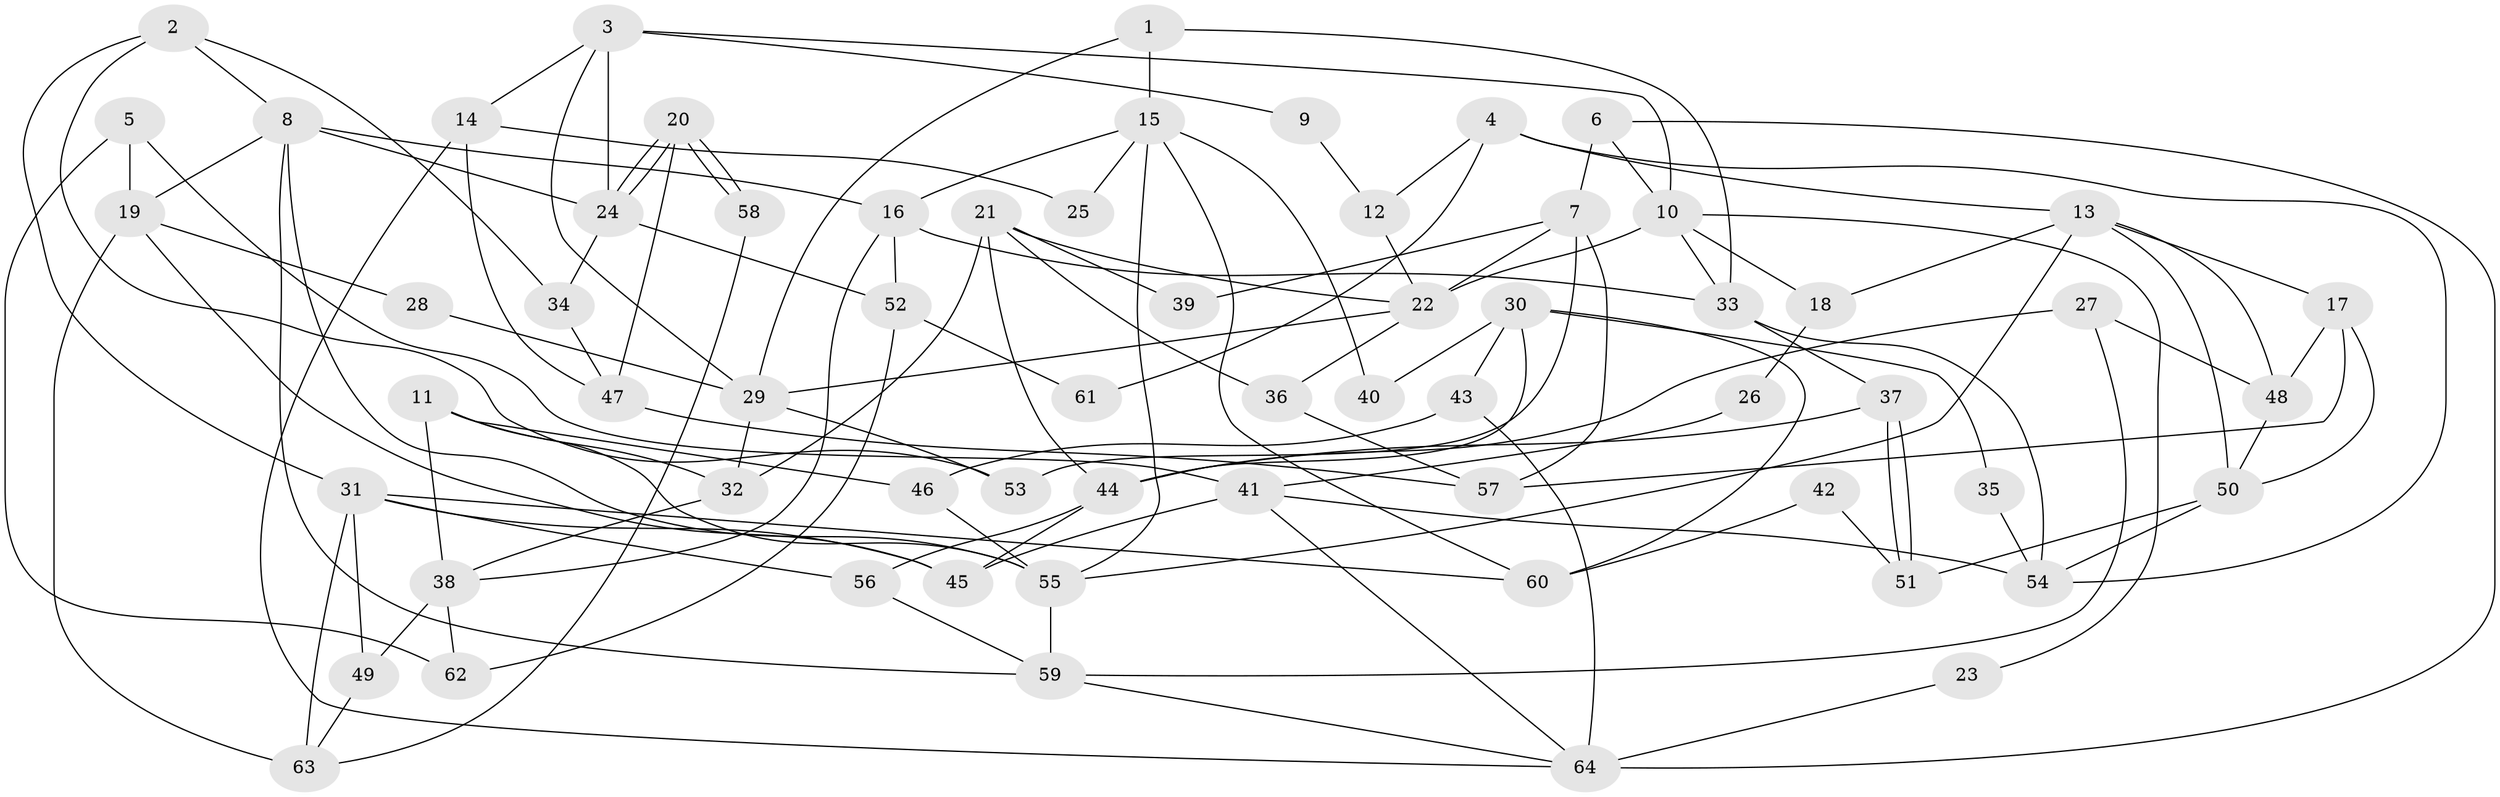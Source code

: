 // Generated by graph-tools (version 1.1) at 2025/36/03/09/25 02:36:21]
// undirected, 64 vertices, 128 edges
graph export_dot {
graph [start="1"]
  node [color=gray90,style=filled];
  1;
  2;
  3;
  4;
  5;
  6;
  7;
  8;
  9;
  10;
  11;
  12;
  13;
  14;
  15;
  16;
  17;
  18;
  19;
  20;
  21;
  22;
  23;
  24;
  25;
  26;
  27;
  28;
  29;
  30;
  31;
  32;
  33;
  34;
  35;
  36;
  37;
  38;
  39;
  40;
  41;
  42;
  43;
  44;
  45;
  46;
  47;
  48;
  49;
  50;
  51;
  52;
  53;
  54;
  55;
  56;
  57;
  58;
  59;
  60;
  61;
  62;
  63;
  64;
  1 -- 29;
  1 -- 15;
  1 -- 33;
  2 -- 31;
  2 -- 34;
  2 -- 8;
  2 -- 53;
  3 -- 24;
  3 -- 10;
  3 -- 9;
  3 -- 14;
  3 -- 29;
  4 -- 13;
  4 -- 54;
  4 -- 12;
  4 -- 61;
  5 -- 19;
  5 -- 41;
  5 -- 62;
  6 -- 7;
  6 -- 64;
  6 -- 10;
  7 -- 22;
  7 -- 53;
  7 -- 39;
  7 -- 57;
  8 -- 16;
  8 -- 19;
  8 -- 24;
  8 -- 55;
  8 -- 59;
  9 -- 12;
  10 -- 33;
  10 -- 18;
  10 -- 22;
  10 -- 23;
  11 -- 38;
  11 -- 32;
  11 -- 46;
  11 -- 55;
  12 -- 22;
  13 -- 55;
  13 -- 48;
  13 -- 17;
  13 -- 18;
  13 -- 50;
  14 -- 64;
  14 -- 25;
  14 -- 47;
  15 -- 60;
  15 -- 55;
  15 -- 16;
  15 -- 25;
  15 -- 40;
  16 -- 38;
  16 -- 33;
  16 -- 52;
  17 -- 57;
  17 -- 48;
  17 -- 50;
  18 -- 26;
  19 -- 45;
  19 -- 28;
  19 -- 63;
  20 -- 58;
  20 -- 58;
  20 -- 24;
  20 -- 24;
  20 -- 47;
  21 -- 44;
  21 -- 36;
  21 -- 22;
  21 -- 32;
  21 -- 39;
  22 -- 29;
  22 -- 36;
  23 -- 64;
  24 -- 34;
  24 -- 52;
  26 -- 41;
  27 -- 59;
  27 -- 48;
  27 -- 44;
  28 -- 29;
  29 -- 32;
  29 -- 53;
  30 -- 43;
  30 -- 44;
  30 -- 35;
  30 -- 40;
  30 -- 60;
  31 -- 56;
  31 -- 63;
  31 -- 45;
  31 -- 49;
  31 -- 60;
  32 -- 38;
  33 -- 37;
  33 -- 54;
  34 -- 47;
  35 -- 54;
  36 -- 57;
  37 -- 51;
  37 -- 51;
  37 -- 44;
  38 -- 62;
  38 -- 49;
  41 -- 54;
  41 -- 45;
  41 -- 64;
  42 -- 60;
  42 -- 51;
  43 -- 64;
  43 -- 46;
  44 -- 45;
  44 -- 56;
  46 -- 55;
  47 -- 57;
  48 -- 50;
  49 -- 63;
  50 -- 51;
  50 -- 54;
  52 -- 61;
  52 -- 62;
  55 -- 59;
  56 -- 59;
  58 -- 63;
  59 -- 64;
}
